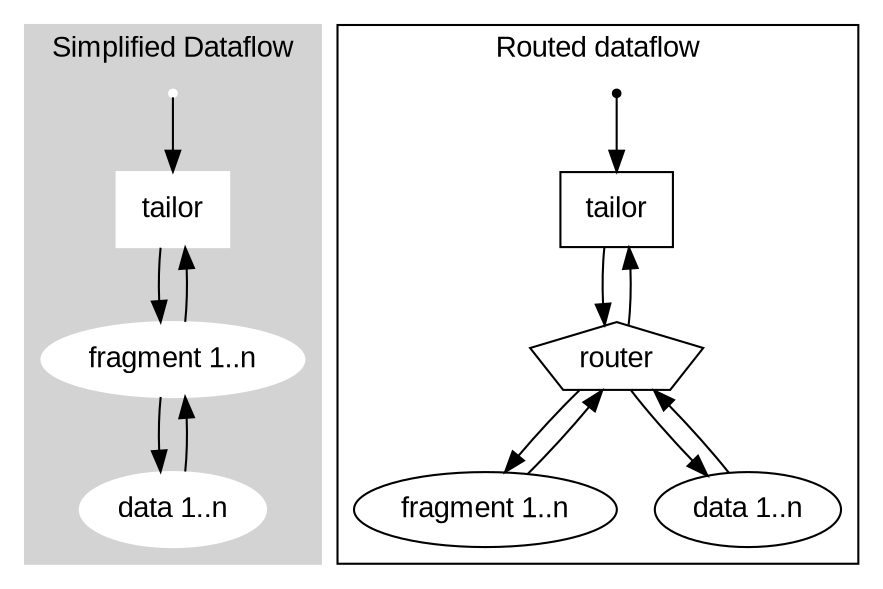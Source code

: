 digraph {       

    graph [fontname = "arial"];
    node [fontname = "arial"];
    edge [fontname = "arial"];

    subgraph cluster_simple {
        label="Simplified Dataflow"
		style=filled
		color=lightgrey
		node [style=filled,color=white]

        request_simple [shape="point" label="simple overview"]
        tailor_simple [shape="box" label="tailor"]
        fragment_simple [label="fragment 1..n"]
        data_simple [label="data 1..n"]

        request_simple -> tailor_simple
        tailor_simple -> fragment_simple
        fragment_simple -> tailor_simple
        fragment_simple -> data_simple
        data_simple -> fragment_simple
    }
    subgraph cluster_with_router {
        label="Routed dataflow"
        request_routed [shape="point"];
        tailor_routed [shape="box" label="tailor"];
        router [shape="pentagon", label="router"];
        fragment_routed [label="fragment 1..n"]
        data_routed [label="data 1..n"]

        request_routed -> tailor_routed;
        tailor_routed -> router

        router -> tailor_routed
        router -> fragment_routed
        router -> data_routed
    
        fragment_routed -> router

        data_routed -> router
    }

}